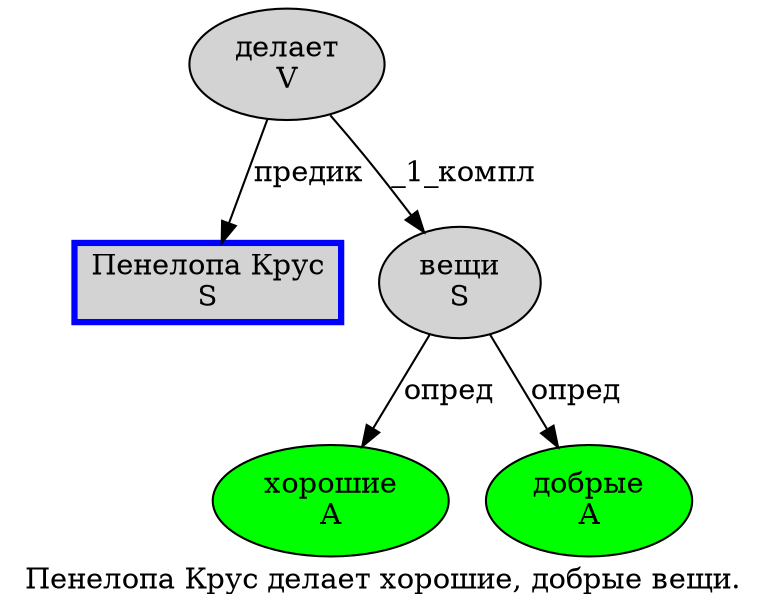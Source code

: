 digraph SENTENCE_55 {
	graph [label="Пенелопа Крус делает хорошие, добрые вещи."]
	node [style=filled]
		0 [label="Пенелопа Крус
S" color=blue fillcolor=lightgray penwidth=3 shape=box]
		1 [label="делает
V" color="" fillcolor=lightgray penwidth=1 shape=ellipse]
		2 [label="хорошие
A" color="" fillcolor=green penwidth=1 shape=ellipse]
		4 [label="добрые
A" color="" fillcolor=green penwidth=1 shape=ellipse]
		5 [label="вещи
S" color="" fillcolor=lightgray penwidth=1 shape=ellipse]
			5 -> 2 [label="опред"]
			5 -> 4 [label="опред"]
			1 -> 0 [label="предик"]
			1 -> 5 [label="_1_компл"]
}